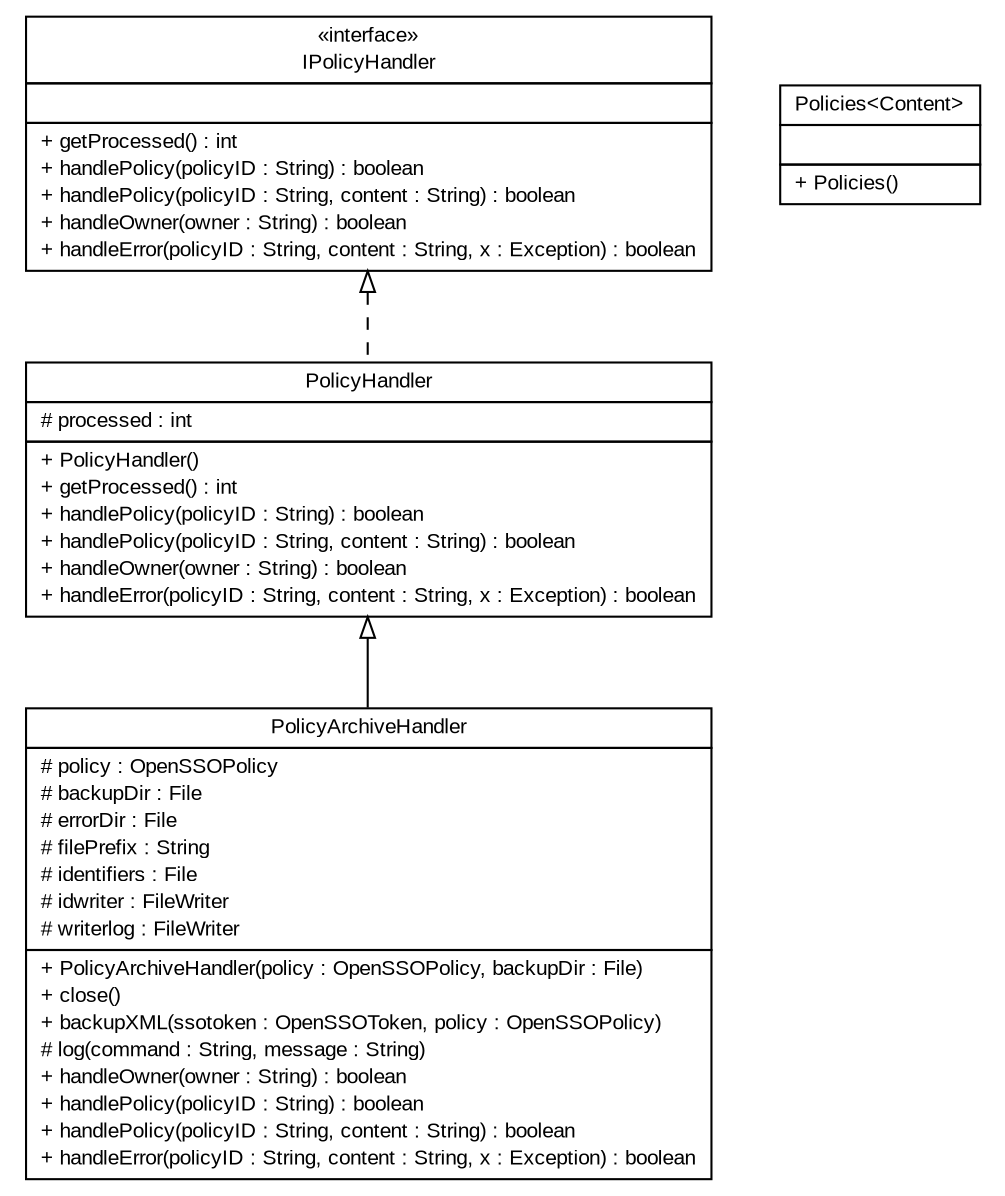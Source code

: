 #!/usr/local/bin/dot
#
# Class diagram 
# Generated by UmlGraph version 4.6 (http://www.spinellis.gr/sw/umlgraph)
#

digraph G {
	edge [fontname="arial",fontsize=10,labelfontname="arial",labelfontsize=10];
	node [fontname="arial",fontsize=10,shape=plaintext];
	// org.opentox.aa.policy.PolicyHandler
	c124 [label=<<table border="0" cellborder="1" cellspacing="0" cellpadding="2" port="p" href="./PolicyHandler.html">
		<tr><td><table border="0" cellspacing="0" cellpadding="1">
			<tr><td> PolicyHandler </td></tr>
		</table></td></tr>
		<tr><td><table border="0" cellspacing="0" cellpadding="1">
			<tr><td align="left"> # processed : int </td></tr>
		</table></td></tr>
		<tr><td><table border="0" cellspacing="0" cellpadding="1">
			<tr><td align="left"> + PolicyHandler() </td></tr>
			<tr><td align="left"> + getProcessed() : int </td></tr>
			<tr><td align="left"> + handlePolicy(policyID : String) : boolean </td></tr>
			<tr><td align="left"> + handlePolicy(policyID : String, content : String) : boolean </td></tr>
			<tr><td align="left"> + handleOwner(owner : String) : boolean </td></tr>
			<tr><td align="left"> + handleError(policyID : String, content : String, x : Exception) : boolean </td></tr>
		</table></td></tr>
		</table>>, fontname="arial", fontcolor="black", fontsize=10.0];
	// org.opentox.aa.policy.PolicyArchiveHandler
	c125 [label=<<table border="0" cellborder="1" cellspacing="0" cellpadding="2" port="p" href="./PolicyArchiveHandler.html">
		<tr><td><table border="0" cellspacing="0" cellpadding="1">
			<tr><td> PolicyArchiveHandler </td></tr>
		</table></td></tr>
		<tr><td><table border="0" cellspacing="0" cellpadding="1">
			<tr><td align="left"> # policy : OpenSSOPolicy </td></tr>
			<tr><td align="left"> # backupDir : File </td></tr>
			<tr><td align="left"> # errorDir : File </td></tr>
			<tr><td align="left"> # filePrefix : String </td></tr>
			<tr><td align="left"> # identifiers : File </td></tr>
			<tr><td align="left"> # idwriter : FileWriter </td></tr>
			<tr><td align="left"> # writerlog : FileWriter </td></tr>
		</table></td></tr>
		<tr><td><table border="0" cellspacing="0" cellpadding="1">
			<tr><td align="left"> + PolicyArchiveHandler(policy : OpenSSOPolicy, backupDir : File) </td></tr>
			<tr><td align="left"> + close() </td></tr>
			<tr><td align="left"> + backupXML(ssotoken : OpenSSOToken, policy : OpenSSOPolicy) </td></tr>
			<tr><td align="left"> # log(command : String, message : String) </td></tr>
			<tr><td align="left"> + handleOwner(owner : String) : boolean </td></tr>
			<tr><td align="left"> + handlePolicy(policyID : String) : boolean </td></tr>
			<tr><td align="left"> + handlePolicy(policyID : String, content : String) : boolean </td></tr>
			<tr><td align="left"> + handleError(policyID : String, content : String, x : Exception) : boolean </td></tr>
		</table></td></tr>
		</table>>, fontname="arial", fontcolor="black", fontsize=10.0];
	// org.opentox.aa.policy.Policies<Content>
	c126 [label=<<table border="0" cellborder="1" cellspacing="0" cellpadding="2" port="p" href="./Policies.html">
		<tr><td><table border="0" cellspacing="0" cellpadding="1">
			<tr><td> Policies&lt;Content&gt; </td></tr>
		</table></td></tr>
		<tr><td><table border="0" cellspacing="0" cellpadding="1">
			<tr><td align="left">  </td></tr>
		</table></td></tr>
		<tr><td><table border="0" cellspacing="0" cellpadding="1">
			<tr><td align="left"> + Policies() </td></tr>
		</table></td></tr>
		</table>>, fontname="arial", fontcolor="black", fontsize=10.0];
	// org.opentox.aa.policy.IPolicyHandler
	c127 [label=<<table border="0" cellborder="1" cellspacing="0" cellpadding="2" port="p" href="./IPolicyHandler.html">
		<tr><td><table border="0" cellspacing="0" cellpadding="1">
			<tr><td> &laquo;interface&raquo; </td></tr>
			<tr><td> IPolicyHandler </td></tr>
		</table></td></tr>
		<tr><td><table border="0" cellspacing="0" cellpadding="1">
			<tr><td align="left">  </td></tr>
		</table></td></tr>
		<tr><td><table border="0" cellspacing="0" cellpadding="1">
			<tr><td align="left"> + getProcessed() : int </td></tr>
			<tr><td align="left"> + handlePolicy(policyID : String) : boolean </td></tr>
			<tr><td align="left"> + handlePolicy(policyID : String, content : String) : boolean </td></tr>
			<tr><td align="left"> + handleOwner(owner : String) : boolean </td></tr>
			<tr><td align="left"> + handleError(policyID : String, content : String, x : Exception) : boolean </td></tr>
		</table></td></tr>
		</table>>, fontname="arial", fontcolor="black", fontsize=10.0];
	//org.opentox.aa.policy.PolicyHandler implements org.opentox.aa.policy.IPolicyHandler
	c127:p -> c124:p [dir=back,arrowtail=empty,style=dashed];
	//org.opentox.aa.policy.PolicyArchiveHandler extends org.opentox.aa.policy.PolicyHandler
	c124:p -> c125:p [dir=back,arrowtail=empty];
}

